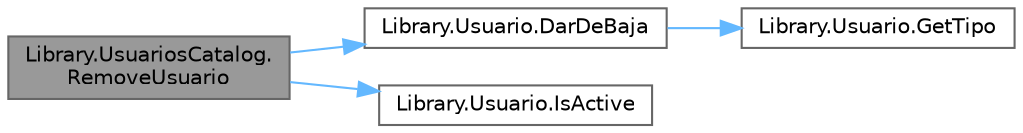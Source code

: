 digraph "Library.UsuariosCatalog.RemoveUsuario"
{
 // INTERACTIVE_SVG=YES
 // LATEX_PDF_SIZE
  bgcolor="transparent";
  edge [fontname=Helvetica,fontsize=10,labelfontname=Helvetica,labelfontsize=10];
  node [fontname=Helvetica,fontsize=10,shape=box,height=0.2,width=0.4];
  rankdir="LR";
  Node1 [label="Library.UsuariosCatalog.\lRemoveUsuario",height=0.2,width=0.4,color="gray40", fillcolor="grey60", style="filled", fontcolor="black",tooltip="Método para eliminar un usuario, en realidad para simplificar simplemente se le daría de baja."];
  Node1 -> Node2 [color="steelblue1",style="solid"];
  Node2 [label="Library.Usuario.DarDeBaja",height=0.2,width=0.4,color="grey40", fillcolor="white", style="filled",URL="$classLibrary_1_1Usuario.html#a94ab2e6613b6d2127c8fc90d161cd127",tooltip="Método para desactivar un usuario."];
  Node2 -> Node3 [color="steelblue1",style="solid"];
  Node3 [label="Library.Usuario.GetTipo",height=0.2,width=0.4,color="grey40", fillcolor="white", style="filled",URL="$classLibrary_1_1Usuario.html#a33099664c3da6b61454db7c3343deceb",tooltip="Checkea que tipo de usuario es, puede ser Administrador, Trabajador o Empleador."];
  Node1 -> Node4 [color="steelblue1",style="solid"];
  Node4 [label="Library.Usuario.IsActive",height=0.2,width=0.4,color="grey40", fillcolor="white", style="filled",URL="$classLibrary_1_1Usuario.html#a4f88b07079dea0f4462704b89c8c2fea",tooltip="Checkea si el usuario está activo."];
}
